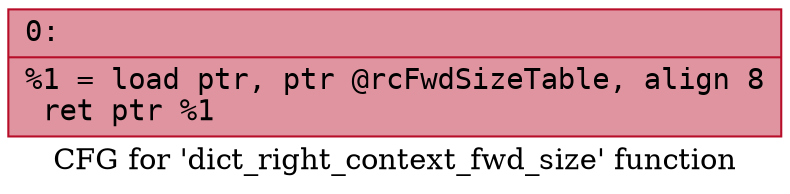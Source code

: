 digraph "CFG for 'dict_right_context_fwd_size' function" {
	label="CFG for 'dict_right_context_fwd_size' function";

	Node0x60000244fde0 [shape=record,color="#b70d28ff", style=filled, fillcolor="#b70d2870" fontname="Courier",label="{0:\l|  %1 = load ptr, ptr @rcFwdSizeTable, align 8\l  ret ptr %1\l}"];
}
